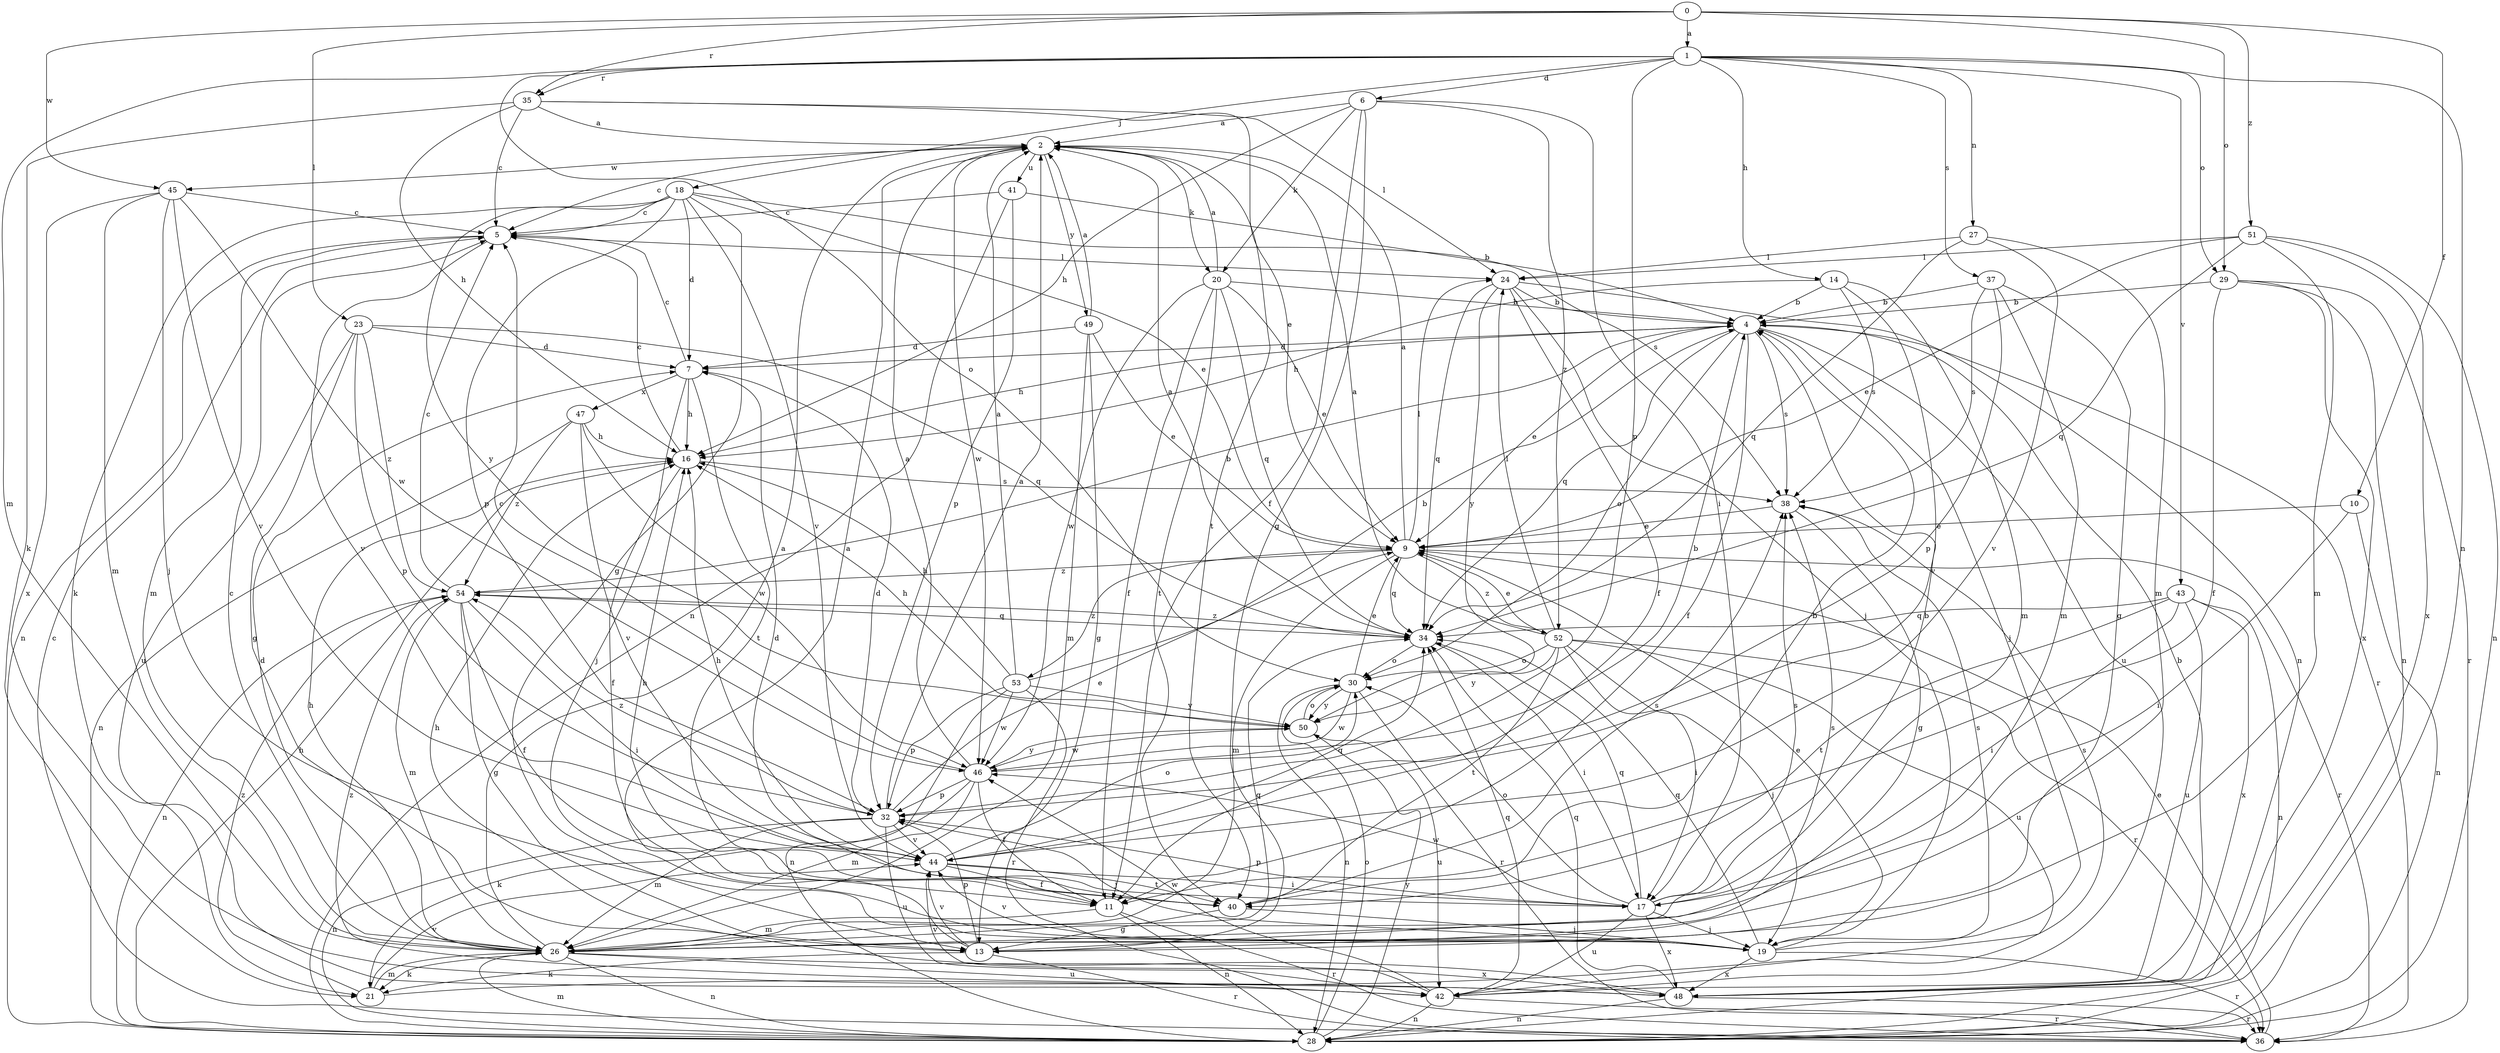 strict digraph  {
0;
1;
2;
4;
5;
6;
7;
9;
10;
11;
13;
14;
16;
17;
18;
19;
20;
21;
23;
24;
26;
27;
28;
29;
30;
32;
34;
35;
36;
37;
38;
40;
41;
42;
43;
44;
45;
46;
47;
48;
49;
50;
51;
52;
53;
54;
0 -> 1  [label=a];
0 -> 10  [label=f];
0 -> 23  [label=l];
0 -> 29  [label=o];
0 -> 35  [label=r];
0 -> 45  [label=w];
0 -> 51  [label=z];
1 -> 6  [label=d];
1 -> 14  [label=h];
1 -> 18  [label=j];
1 -> 26  [label=m];
1 -> 27  [label=n];
1 -> 28  [label=n];
1 -> 29  [label=o];
1 -> 30  [label=o];
1 -> 32  [label=p];
1 -> 35  [label=r];
1 -> 37  [label=s];
1 -> 43  [label=v];
2 -> 5  [label=c];
2 -> 20  [label=k];
2 -> 40  [label=t];
2 -> 41  [label=u];
2 -> 45  [label=w];
2 -> 46  [label=w];
2 -> 49  [label=y];
4 -> 7  [label=d];
4 -> 9  [label=e];
4 -> 11  [label=f];
4 -> 16  [label=h];
4 -> 19  [label=j];
4 -> 30  [label=o];
4 -> 34  [label=q];
4 -> 36  [label=r];
4 -> 38  [label=s];
4 -> 42  [label=u];
5 -> 24  [label=l];
5 -> 26  [label=m];
5 -> 28  [label=n];
5 -> 44  [label=v];
6 -> 2  [label=a];
6 -> 11  [label=f];
6 -> 13  [label=g];
6 -> 16  [label=h];
6 -> 17  [label=i];
6 -> 20  [label=k];
6 -> 52  [label=z];
7 -> 5  [label=c];
7 -> 16  [label=h];
7 -> 19  [label=j];
7 -> 40  [label=t];
7 -> 47  [label=x];
9 -> 2  [label=a];
9 -> 24  [label=l];
9 -> 26  [label=m];
9 -> 34  [label=q];
9 -> 36  [label=r];
9 -> 52  [label=z];
9 -> 53  [label=z];
9 -> 54  [label=z];
10 -> 9  [label=e];
10 -> 17  [label=i];
10 -> 28  [label=n];
11 -> 26  [label=m];
11 -> 28  [label=n];
11 -> 36  [label=r];
13 -> 2  [label=a];
13 -> 21  [label=k];
13 -> 32  [label=p];
13 -> 36  [label=r];
13 -> 38  [label=s];
13 -> 44  [label=v];
14 -> 4  [label=b];
14 -> 16  [label=h];
14 -> 26  [label=m];
14 -> 38  [label=s];
14 -> 44  [label=v];
16 -> 5  [label=c];
16 -> 11  [label=f];
16 -> 38  [label=s];
17 -> 4  [label=b];
17 -> 19  [label=j];
17 -> 30  [label=o];
17 -> 32  [label=p];
17 -> 34  [label=q];
17 -> 38  [label=s];
17 -> 42  [label=u];
17 -> 46  [label=w];
17 -> 48  [label=x];
18 -> 5  [label=c];
18 -> 7  [label=d];
18 -> 9  [label=e];
18 -> 13  [label=g];
18 -> 21  [label=k];
18 -> 32  [label=p];
18 -> 38  [label=s];
18 -> 44  [label=v];
18 -> 50  [label=y];
19 -> 9  [label=e];
19 -> 34  [label=q];
19 -> 36  [label=r];
19 -> 38  [label=s];
19 -> 44  [label=v];
19 -> 48  [label=x];
20 -> 2  [label=a];
20 -> 4  [label=b];
20 -> 9  [label=e];
20 -> 11  [label=f];
20 -> 34  [label=q];
20 -> 40  [label=t];
20 -> 46  [label=w];
21 -> 26  [label=m];
21 -> 38  [label=s];
21 -> 44  [label=v];
21 -> 54  [label=z];
23 -> 7  [label=d];
23 -> 13  [label=g];
23 -> 32  [label=p];
23 -> 34  [label=q];
23 -> 42  [label=u];
23 -> 54  [label=z];
24 -> 4  [label=b];
24 -> 11  [label=f];
24 -> 19  [label=j];
24 -> 28  [label=n];
24 -> 34  [label=q];
24 -> 50  [label=y];
26 -> 2  [label=a];
26 -> 5  [label=c];
26 -> 7  [label=d];
26 -> 16  [label=h];
26 -> 21  [label=k];
26 -> 28  [label=n];
26 -> 34  [label=q];
26 -> 42  [label=u];
26 -> 48  [label=x];
27 -> 24  [label=l];
27 -> 26  [label=m];
27 -> 34  [label=q];
27 -> 44  [label=v];
28 -> 16  [label=h];
28 -> 26  [label=m];
28 -> 30  [label=o];
28 -> 50  [label=y];
29 -> 4  [label=b];
29 -> 11  [label=f];
29 -> 28  [label=n];
29 -> 36  [label=r];
29 -> 48  [label=x];
30 -> 9  [label=e];
30 -> 28  [label=n];
30 -> 36  [label=r];
30 -> 46  [label=w];
30 -> 50  [label=y];
32 -> 2  [label=a];
32 -> 7  [label=d];
32 -> 9  [label=e];
32 -> 19  [label=j];
32 -> 26  [label=m];
32 -> 28  [label=n];
32 -> 42  [label=u];
32 -> 44  [label=v];
32 -> 54  [label=z];
34 -> 2  [label=a];
34 -> 17  [label=i];
34 -> 30  [label=o];
34 -> 54  [label=z];
35 -> 2  [label=a];
35 -> 5  [label=c];
35 -> 9  [label=e];
35 -> 16  [label=h];
35 -> 21  [label=k];
35 -> 24  [label=l];
36 -> 5  [label=c];
36 -> 9  [label=e];
37 -> 4  [label=b];
37 -> 13  [label=g];
37 -> 26  [label=m];
37 -> 32  [label=p];
37 -> 38  [label=s];
38 -> 9  [label=e];
38 -> 13  [label=g];
40 -> 4  [label=b];
40 -> 7  [label=d];
40 -> 13  [label=g];
40 -> 16  [label=h];
40 -> 19  [label=j];
40 -> 38  [label=s];
41 -> 4  [label=b];
41 -> 5  [label=c];
41 -> 28  [label=n];
41 -> 32  [label=p];
42 -> 28  [label=n];
42 -> 34  [label=q];
42 -> 36  [label=r];
42 -> 44  [label=v];
42 -> 46  [label=w];
43 -> 17  [label=i];
43 -> 28  [label=n];
43 -> 34  [label=q];
43 -> 40  [label=t];
43 -> 42  [label=u];
43 -> 48  [label=x];
44 -> 11  [label=f];
44 -> 16  [label=h];
44 -> 17  [label=i];
44 -> 30  [label=o];
44 -> 34  [label=q];
44 -> 40  [label=t];
45 -> 5  [label=c];
45 -> 19  [label=j];
45 -> 26  [label=m];
45 -> 44  [label=v];
45 -> 46  [label=w];
45 -> 48  [label=x];
46 -> 2  [label=a];
46 -> 4  [label=b];
46 -> 5  [label=c];
46 -> 11  [label=f];
46 -> 21  [label=k];
46 -> 26  [label=m];
46 -> 32  [label=p];
46 -> 50  [label=y];
47 -> 16  [label=h];
47 -> 28  [label=n];
47 -> 44  [label=v];
47 -> 46  [label=w];
47 -> 54  [label=z];
48 -> 4  [label=b];
48 -> 16  [label=h];
48 -> 28  [label=n];
48 -> 34  [label=q];
48 -> 36  [label=r];
48 -> 54  [label=z];
49 -> 2  [label=a];
49 -> 7  [label=d];
49 -> 9  [label=e];
49 -> 13  [label=g];
49 -> 26  [label=m];
50 -> 16  [label=h];
50 -> 30  [label=o];
50 -> 42  [label=u];
50 -> 46  [label=w];
51 -> 9  [label=e];
51 -> 24  [label=l];
51 -> 26  [label=m];
51 -> 28  [label=n];
51 -> 34  [label=q];
51 -> 48  [label=x];
52 -> 2  [label=a];
52 -> 9  [label=e];
52 -> 17  [label=i];
52 -> 19  [label=j];
52 -> 24  [label=l];
52 -> 30  [label=o];
52 -> 36  [label=r];
52 -> 40  [label=t];
52 -> 42  [label=u];
52 -> 50  [label=y];
53 -> 2  [label=a];
53 -> 4  [label=b];
53 -> 16  [label=h];
53 -> 28  [label=n];
53 -> 32  [label=p];
53 -> 36  [label=r];
53 -> 46  [label=w];
53 -> 50  [label=y];
54 -> 4  [label=b];
54 -> 5  [label=c];
54 -> 11  [label=f];
54 -> 13  [label=g];
54 -> 17  [label=i];
54 -> 26  [label=m];
54 -> 28  [label=n];
54 -> 34  [label=q];
}
